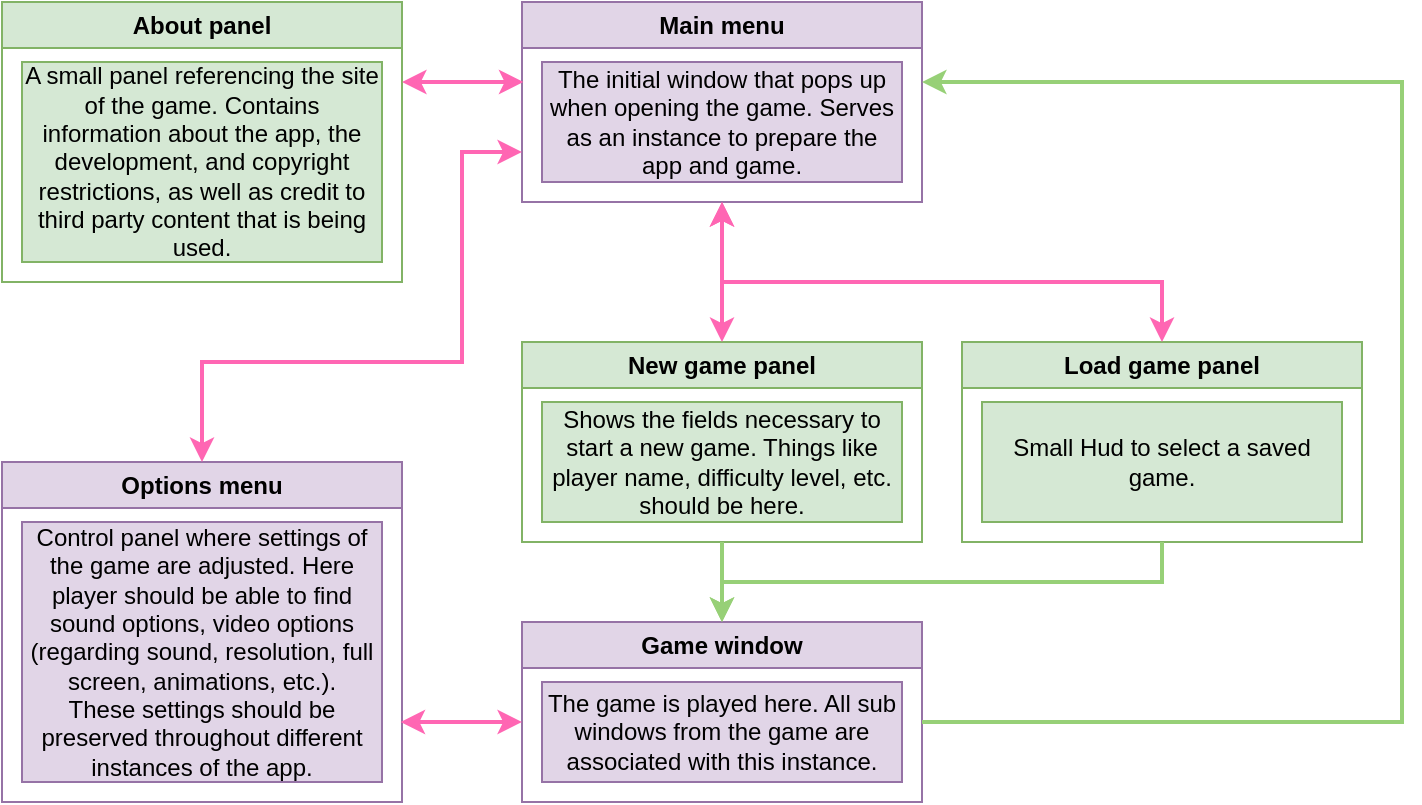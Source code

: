<mxfile version="21.4.0" type="device">
  <diagram id="C5RBs43oDa-KdzZeNtuy" name="Page-1">
    <mxGraphModel dx="1042" dy="630" grid="1" gridSize="10" guides="1" tooltips="1" connect="1" arrows="1" fold="1" page="1" pageScale="1" pageWidth="827" pageHeight="1169" math="0" shadow="0">
      <root>
        <mxCell id="WIyWlLk6GJQsqaUBKTNV-0" />
        <mxCell id="WIyWlLk6GJQsqaUBKTNV-1" parent="WIyWlLk6GJQsqaUBKTNV-0" />
        <mxCell id="-eM53x462y4OGRLQUj-N-0" value="Main menu" style="swimlane;whiteSpace=wrap;html=1;swimlaneLine=1;rounded=0;shadow=0;glass=0;fillColor=#e1d5e7;strokeColor=#9673a6;" vertex="1" parent="WIyWlLk6GJQsqaUBKTNV-1">
          <mxGeometry x="280" y="80" width="200" height="100" as="geometry">
            <mxRectangle x="280" y="250" width="100" height="30" as="alternateBounds" />
          </mxGeometry>
        </mxCell>
        <mxCell id="-eM53x462y4OGRLQUj-N-2" value="The initial window that pops up when opening the game. Serves as an instance to prepare the app and game." style="text;html=1;strokeColor=#9673a6;fillColor=#e1d5e7;align=center;verticalAlign=middle;whiteSpace=wrap;rounded=0;" vertex="1" parent="-eM53x462y4OGRLQUj-N-0">
          <mxGeometry x="10" y="30" width="180" height="60" as="geometry" />
        </mxCell>
        <mxCell id="-eM53x462y4OGRLQUj-N-3" value="Options menu" style="swimlane;whiteSpace=wrap;html=1;swimlaneLine=1;rounded=0;shadow=0;glass=0;fillColor=#e1d5e7;strokeColor=#9673a6;" vertex="1" parent="WIyWlLk6GJQsqaUBKTNV-1">
          <mxGeometry x="20" y="310" width="200" height="170" as="geometry">
            <mxRectangle x="280" y="250" width="100" height="30" as="alternateBounds" />
          </mxGeometry>
        </mxCell>
        <mxCell id="-eM53x462y4OGRLQUj-N-4" value="Control panel where settings of the game are adjusted. Here player should be able to find sound options, video options (regarding sound, resolution, full screen, animations, etc.).&lt;br&gt;These settings should be preserved throughout different instances of the app." style="text;html=1;strokeColor=#9673a6;fillColor=#e1d5e7;align=center;verticalAlign=middle;whiteSpace=wrap;rounded=0;" vertex="1" parent="-eM53x462y4OGRLQUj-N-3">
          <mxGeometry x="10" y="30" width="180" height="130" as="geometry" />
        </mxCell>
        <mxCell id="-eM53x462y4OGRLQUj-N-5" value="About panel" style="swimlane;whiteSpace=wrap;html=1;swimlaneLine=1;rounded=0;shadow=0;glass=0;fillColor=#d5e8d4;strokeColor=#82b366;" vertex="1" parent="WIyWlLk6GJQsqaUBKTNV-1">
          <mxGeometry x="20" y="80" width="200" height="140" as="geometry">
            <mxRectangle x="280" y="250" width="100" height="30" as="alternateBounds" />
          </mxGeometry>
        </mxCell>
        <mxCell id="-eM53x462y4OGRLQUj-N-6" value="A small panel referencing the site of the game. Contains information about the app, the development, and copyright restrictions, as well as credit to third party content that is being used." style="text;html=1;strokeColor=#82b366;fillColor=#d5e8d4;align=center;verticalAlign=middle;whiteSpace=wrap;rounded=0;" vertex="1" parent="-eM53x462y4OGRLQUj-N-5">
          <mxGeometry x="10" y="30" width="180" height="100" as="geometry" />
        </mxCell>
        <mxCell id="-eM53x462y4OGRLQUj-N-7" value="Load game panel" style="swimlane;whiteSpace=wrap;html=1;swimlaneLine=1;rounded=0;shadow=0;glass=0;fillColor=#d5e8d4;strokeColor=#82b366;" vertex="1" parent="WIyWlLk6GJQsqaUBKTNV-1">
          <mxGeometry x="500" y="250" width="200" height="100" as="geometry">
            <mxRectangle x="280" y="250" width="100" height="30" as="alternateBounds" />
          </mxGeometry>
        </mxCell>
        <mxCell id="-eM53x462y4OGRLQUj-N-8" value="Small Hud to select a saved game." style="text;html=1;strokeColor=#82b366;fillColor=#d5e8d4;align=center;verticalAlign=middle;whiteSpace=wrap;rounded=0;" vertex="1" parent="-eM53x462y4OGRLQUj-N-7">
          <mxGeometry x="10" y="30" width="180" height="60" as="geometry" />
        </mxCell>
        <mxCell id="-eM53x462y4OGRLQUj-N-9" value="New game panel" style="swimlane;whiteSpace=wrap;html=1;swimlaneLine=1;rounded=0;shadow=0;glass=0;fillColor=#d5e8d4;strokeColor=#82b366;" vertex="1" parent="WIyWlLk6GJQsqaUBKTNV-1">
          <mxGeometry x="280" y="250" width="200" height="100" as="geometry">
            <mxRectangle x="280" y="250" width="100" height="30" as="alternateBounds" />
          </mxGeometry>
        </mxCell>
        <mxCell id="-eM53x462y4OGRLQUj-N-10" value="Shows the fields necessary to start a new game. Things like player name, difficulty level, etc. should be here." style="text;html=1;strokeColor=#82b366;fillColor=#d5e8d4;align=center;verticalAlign=middle;whiteSpace=wrap;rounded=0;" vertex="1" parent="-eM53x462y4OGRLQUj-N-9">
          <mxGeometry x="10" y="30" width="180" height="60" as="geometry" />
        </mxCell>
        <mxCell id="-eM53x462y4OGRLQUj-N-11" value="Game window" style="swimlane;whiteSpace=wrap;html=1;swimlaneLine=1;rounded=0;shadow=0;glass=0;fillColor=#e1d5e7;strokeColor=#9673a6;" vertex="1" parent="WIyWlLk6GJQsqaUBKTNV-1">
          <mxGeometry x="280" y="390" width="200" height="90" as="geometry">
            <mxRectangle x="280" y="250" width="100" height="30" as="alternateBounds" />
          </mxGeometry>
        </mxCell>
        <mxCell id="-eM53x462y4OGRLQUj-N-12" value="The game is played here. All sub windows from the game are associated with this instance." style="text;html=1;strokeColor=#9673a6;fillColor=#e1d5e7;align=center;verticalAlign=middle;whiteSpace=wrap;rounded=0;" vertex="1" parent="-eM53x462y4OGRLQUj-N-11">
          <mxGeometry x="10" y="30" width="180" height="50" as="geometry" />
        </mxCell>
        <mxCell id="-eM53x462y4OGRLQUj-N-14" value="" style="endArrow=classic;startArrow=classic;html=1;rounded=0;strokeColor=#FF66B3;strokeWidth=2;" edge="1" parent="WIyWlLk6GJQsqaUBKTNV-1">
          <mxGeometry width="50" height="50" relative="1" as="geometry">
            <mxPoint x="220" y="120" as="sourcePoint" />
            <mxPoint x="280.711" y="120" as="targetPoint" />
          </mxGeometry>
        </mxCell>
        <mxCell id="-eM53x462y4OGRLQUj-N-15" value="" style="endArrow=classic;startArrow=classic;html=1;rounded=0;strokeColor=#FF66B3;strokeWidth=2;" edge="1" parent="WIyWlLk6GJQsqaUBKTNV-1">
          <mxGeometry width="50" height="50" relative="1" as="geometry">
            <mxPoint x="219.29" y="440" as="sourcePoint" />
            <mxPoint x="280.001" y="440" as="targetPoint" />
          </mxGeometry>
        </mxCell>
        <mxCell id="-eM53x462y4OGRLQUj-N-17" value="" style="endArrow=classic;startArrow=classic;html=1;rounded=0;entryX=0;entryY=0.75;entryDx=0;entryDy=0;exitX=0.5;exitY=0;exitDx=0;exitDy=0;strokeColor=#FF66B3;strokeWidth=2;" edge="1" parent="WIyWlLk6GJQsqaUBKTNV-1" source="-eM53x462y4OGRLQUj-N-3" target="-eM53x462y4OGRLQUj-N-0">
          <mxGeometry width="50" height="50" relative="1" as="geometry">
            <mxPoint x="170" y="240" as="sourcePoint" />
            <mxPoint x="230.711" y="240" as="targetPoint" />
            <Array as="points">
              <mxPoint x="120" y="260" />
              <mxPoint x="250" y="260" />
              <mxPoint x="250" y="155" />
            </Array>
          </mxGeometry>
        </mxCell>
        <mxCell id="-eM53x462y4OGRLQUj-N-18" value="" style="endArrow=classic;startArrow=classic;html=1;rounded=0;exitX=0.5;exitY=0;exitDx=0;exitDy=0;entryX=0.5;entryY=1;entryDx=0;entryDy=0;strokeColor=#FF66B3;strokeWidth=2;" edge="1" parent="WIyWlLk6GJQsqaUBKTNV-1" source="-eM53x462y4OGRLQUj-N-9" target="-eM53x462y4OGRLQUj-N-0">
          <mxGeometry width="50" height="50" relative="1" as="geometry">
            <mxPoint x="240" y="140" as="sourcePoint" />
            <mxPoint x="300.711" y="140" as="targetPoint" />
          </mxGeometry>
        </mxCell>
        <mxCell id="-eM53x462y4OGRLQUj-N-19" value="" style="endArrow=classic;startArrow=classic;html=1;rounded=0;exitX=0.5;exitY=1;exitDx=0;exitDy=0;entryX=0.5;entryY=0;entryDx=0;entryDy=0;strokeColor=#FF66B3;strokeWidth=2;" edge="1" parent="WIyWlLk6GJQsqaUBKTNV-1" source="-eM53x462y4OGRLQUj-N-0" target="-eM53x462y4OGRLQUj-N-7">
          <mxGeometry width="50" height="50" relative="1" as="geometry">
            <mxPoint x="250" y="150" as="sourcePoint" />
            <mxPoint x="310.711" y="150" as="targetPoint" />
            <Array as="points">
              <mxPoint x="380" y="220" />
              <mxPoint x="600" y="220" />
            </Array>
          </mxGeometry>
        </mxCell>
        <mxCell id="-eM53x462y4OGRLQUj-N-20" value="" style="endArrow=classic;html=1;rounded=0;exitX=0.5;exitY=1;exitDx=0;exitDy=0;entryX=0.5;entryY=0;entryDx=0;entryDy=0;strokeColor=#97D077;strokeWidth=2;" edge="1" parent="WIyWlLk6GJQsqaUBKTNV-1" source="-eM53x462y4OGRLQUj-N-9" target="-eM53x462y4OGRLQUj-N-11">
          <mxGeometry width="50" height="50" relative="1" as="geometry">
            <mxPoint x="390" y="330" as="sourcePoint" />
            <mxPoint x="440" y="280" as="targetPoint" />
          </mxGeometry>
        </mxCell>
        <mxCell id="-eM53x462y4OGRLQUj-N-21" value="" style="endArrow=classic;html=1;rounded=0;exitX=0.5;exitY=1;exitDx=0;exitDy=0;strokeColor=#97D077;strokeWidth=2;" edge="1" parent="WIyWlLk6GJQsqaUBKTNV-1" source="-eM53x462y4OGRLQUj-N-7">
          <mxGeometry width="50" height="50" relative="1" as="geometry">
            <mxPoint x="390" y="360" as="sourcePoint" />
            <mxPoint x="380" y="390" as="targetPoint" />
            <Array as="points">
              <mxPoint x="600" y="370" />
              <mxPoint x="380" y="370" />
            </Array>
          </mxGeometry>
        </mxCell>
        <mxCell id="-eM53x462y4OGRLQUj-N-22" value="" style="endArrow=classic;html=1;rounded=0;strokeColor=#97D077;strokeWidth=2;" edge="1" parent="WIyWlLk6GJQsqaUBKTNV-1">
          <mxGeometry width="50" height="50" relative="1" as="geometry">
            <mxPoint x="480" y="440" as="sourcePoint" />
            <mxPoint x="480" y="120" as="targetPoint" />
            <Array as="points">
              <mxPoint x="720" y="440" />
              <mxPoint x="720" y="120" />
            </Array>
          </mxGeometry>
        </mxCell>
      </root>
    </mxGraphModel>
  </diagram>
</mxfile>
